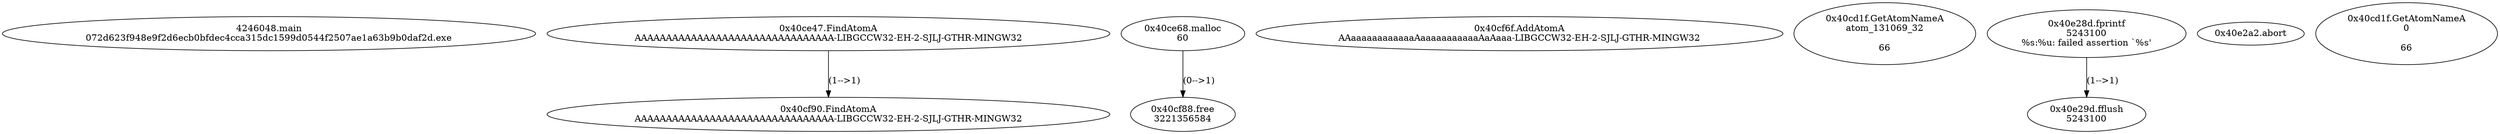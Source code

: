 // Global SCDG with merge call
digraph {
	0 [label="4246048.main
072d623f948e9f2d6ecb0bfdec4cca315dc1599d0544f2507ae1a63b9b0daf2d.exe"]
	1 [label="0x40ce47.FindAtomA
AAAAAAAAAAAAAAAAAAAAAAAAAAAAAAAA-LIBGCCW32-EH-2-SJLJ-GTHR-MINGW32"]
	2 [label="0x40ce68.malloc
60"]
	3 [label="0x40cf6f.AddAtomA
AAaaaaaaaaaaaaAaaaaaaaaaaaAaAaaa-LIBGCCW32-EH-2-SJLJ-GTHR-MINGW32"]
	4 [label="0x40cd1f.GetAtomNameA
atom_131069_32

66"]
	5 [label="0x40e28d.fprintf
5243100
%s:%u: failed assertion `%s'
"]
	6 [label="0x40e29d.fflush
5243100"]
	5 -> 6 [label="(1-->1)"]
	7 [label="0x40e2a2.abort
"]
	8 [label="0x40cf88.free
3221356584"]
	2 -> 8 [label="(0-->1)"]
	9 [label="0x40cf90.FindAtomA
AAAAAAAAAAAAAAAAAAAAAAAAAAAAAAAA-LIBGCCW32-EH-2-SJLJ-GTHR-MINGW32"]
	1 -> 9 [label="(1-->1)"]
	10 [label="0x40cd1f.GetAtomNameA
0

66"]
}
